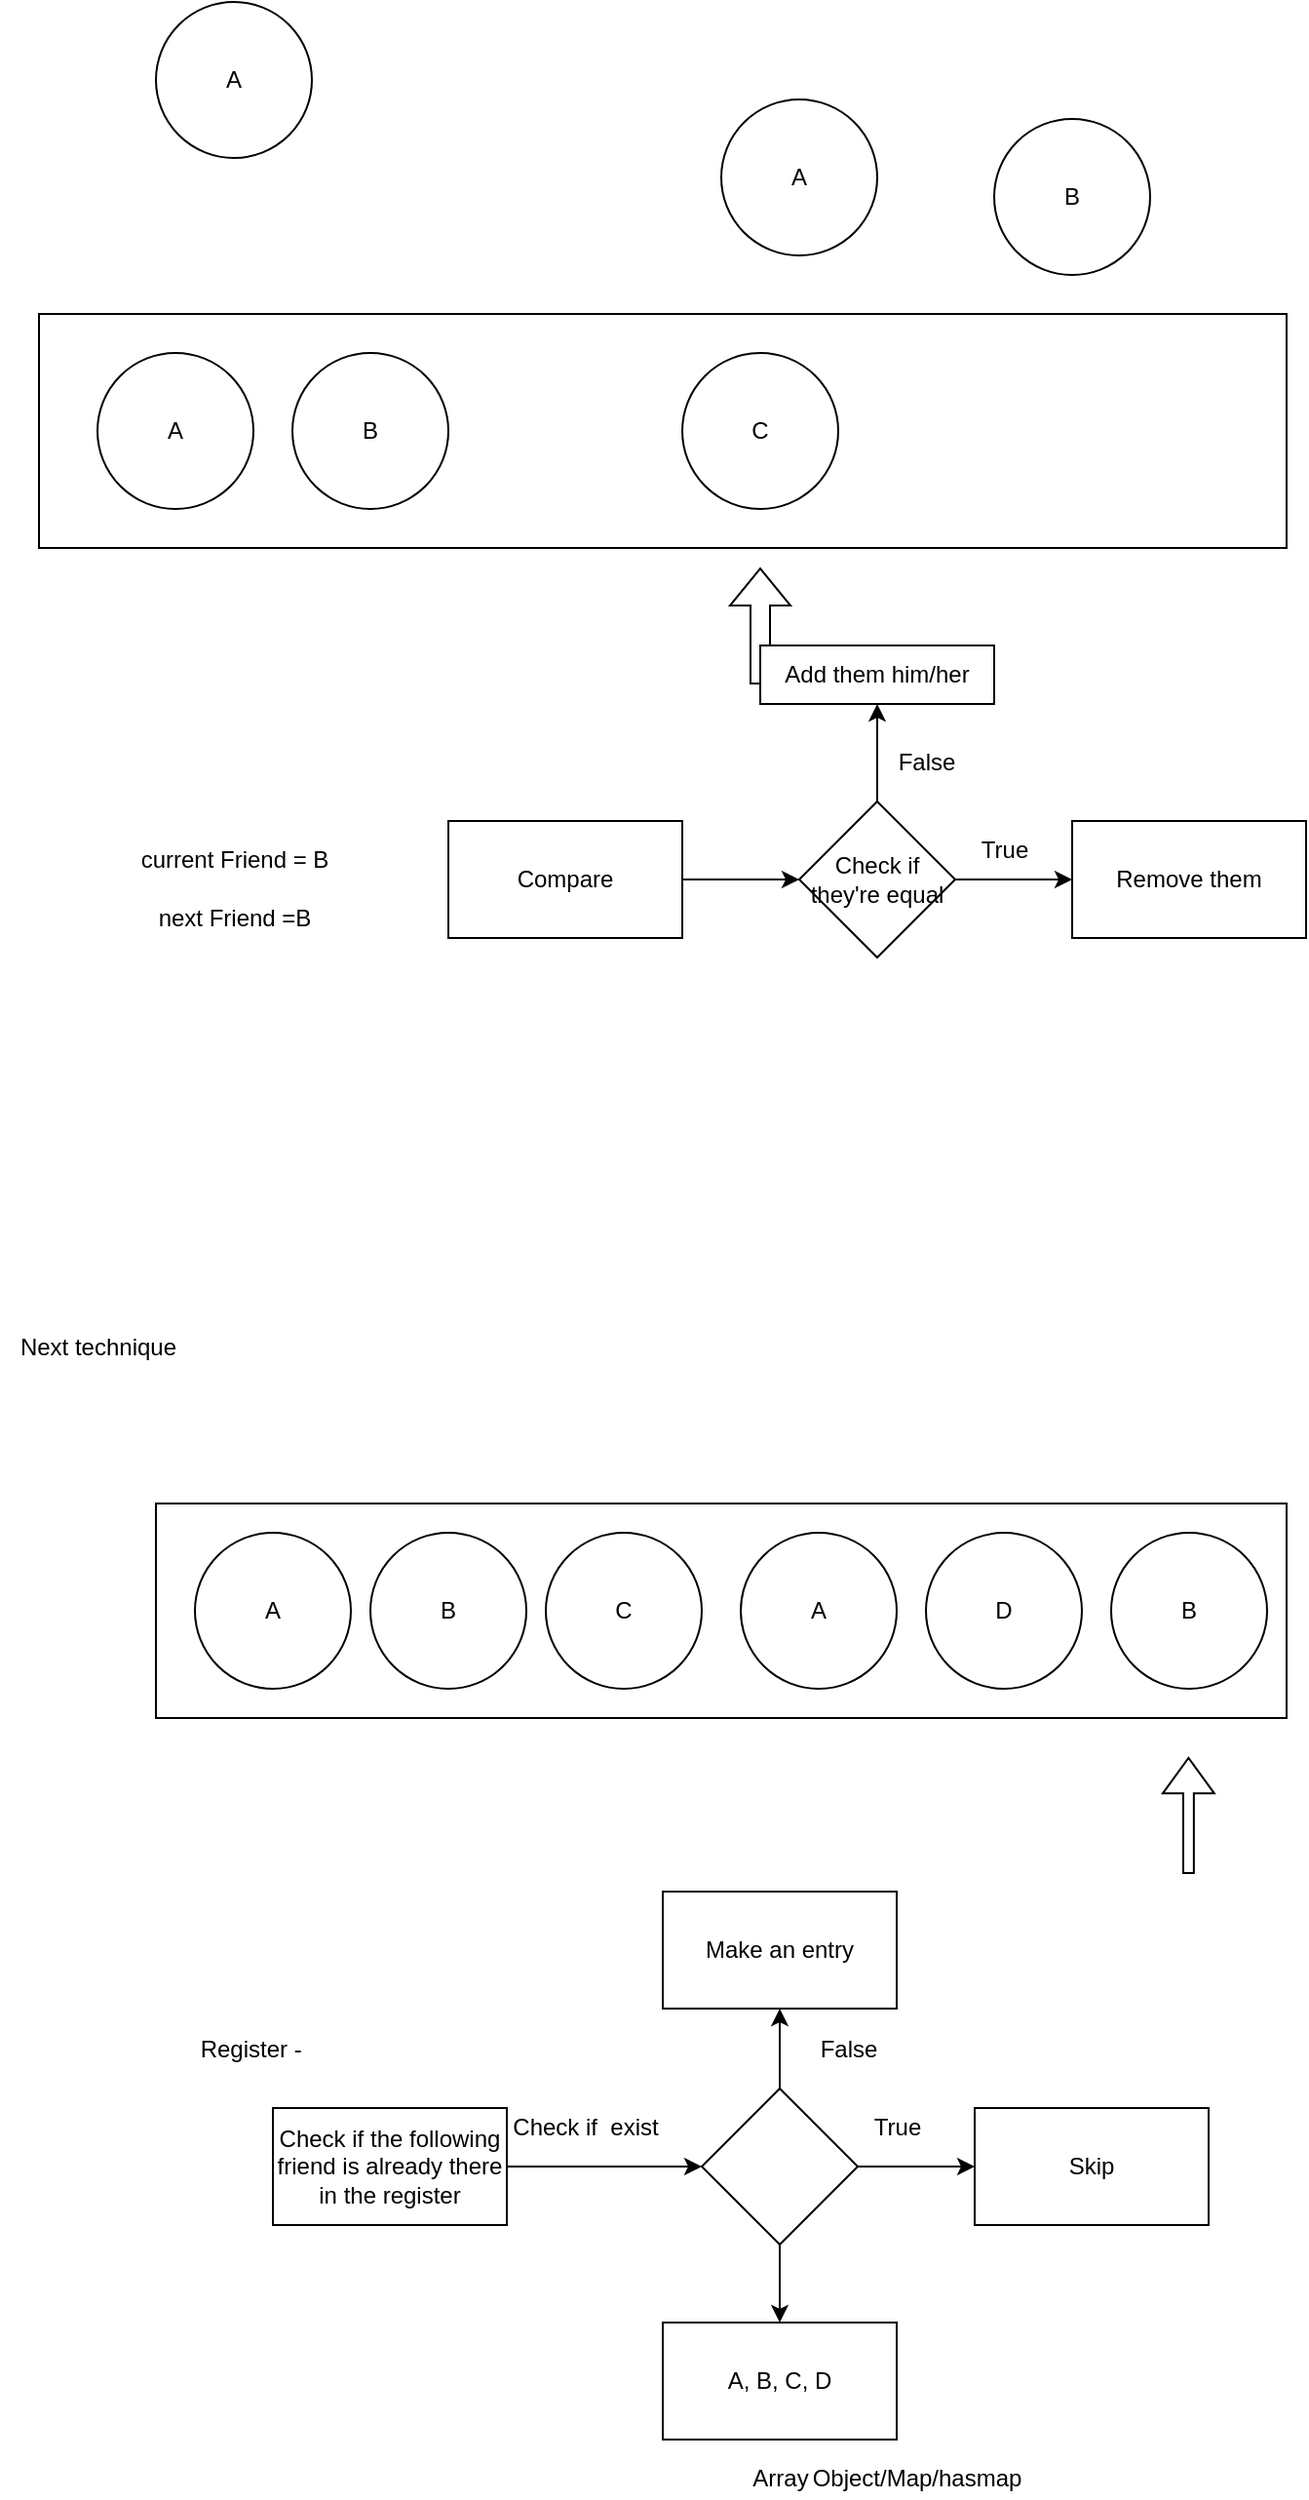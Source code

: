 <mxfile version="17.4.2" type="device"><diagram id="nT_Y-R0655nnn5oYKLdT" name="Page-1"><mxGraphModel dx="5384" dy="3224" grid="1" gridSize="10" guides="1" tooltips="1" connect="1" arrows="1" fold="1" page="1" pageScale="1" pageWidth="827" pageHeight="1169" math="0" shadow="0"><root><mxCell id="0"/><mxCell id="1" parent="0"/><mxCell id="bxxvyeT9Tbpu_v6udkfr-1" value="" style="rounded=0;whiteSpace=wrap;html=1;" vertex="1" parent="1"><mxGeometry x="130" y="300" width="640" height="120" as="geometry"/></mxCell><mxCell id="bxxvyeT9Tbpu_v6udkfr-2" value="A" style="ellipse;whiteSpace=wrap;html=1;aspect=fixed;" vertex="1" parent="1"><mxGeometry x="160" y="320" width="80" height="80" as="geometry"/></mxCell><mxCell id="bxxvyeT9Tbpu_v6udkfr-3" value="B" style="ellipse;whiteSpace=wrap;html=1;aspect=fixed;" vertex="1" parent="1"><mxGeometry x="260" y="320" width="80" height="80" as="geometry"/></mxCell><mxCell id="bxxvyeT9Tbpu_v6udkfr-4" value="A" style="ellipse;whiteSpace=wrap;html=1;aspect=fixed;" vertex="1" parent="1"><mxGeometry x="190" y="140" width="80" height="80" as="geometry"/></mxCell><mxCell id="bxxvyeT9Tbpu_v6udkfr-5" value="C" style="ellipse;whiteSpace=wrap;html=1;aspect=fixed;" vertex="1" parent="1"><mxGeometry x="460" y="320" width="80" height="80" as="geometry"/></mxCell><mxCell id="bxxvyeT9Tbpu_v6udkfr-6" value="A" style="ellipse;whiteSpace=wrap;html=1;aspect=fixed;" vertex="1" parent="1"><mxGeometry x="480" y="190" width="80" height="80" as="geometry"/></mxCell><mxCell id="bxxvyeT9Tbpu_v6udkfr-7" value="B" style="ellipse;whiteSpace=wrap;html=1;aspect=fixed;" vertex="1" parent="1"><mxGeometry x="620" y="200" width="80" height="80" as="geometry"/></mxCell><mxCell id="bxxvyeT9Tbpu_v6udkfr-8" value="" style="shape=flexArrow;endArrow=classic;html=1;rounded=0;" edge="1" parent="1"><mxGeometry width="50" height="50" relative="1" as="geometry"><mxPoint x="500" y="490" as="sourcePoint"/><mxPoint x="500" y="430" as="targetPoint"/></mxGeometry></mxCell><mxCell id="bxxvyeT9Tbpu_v6udkfr-9" value="current Friend = B" style="text;html=1;align=center;verticalAlign=middle;resizable=0;points=[];autosize=1;strokeColor=none;fillColor=none;" vertex="1" parent="1"><mxGeometry x="175" y="570" width="110" height="20" as="geometry"/></mxCell><mxCell id="bxxvyeT9Tbpu_v6udkfr-10" value="next Friend =B" style="text;html=1;align=center;verticalAlign=middle;resizable=0;points=[];autosize=1;strokeColor=none;fillColor=none;" vertex="1" parent="1"><mxGeometry x="185" y="600" width="90" height="20" as="geometry"/></mxCell><mxCell id="bxxvyeT9Tbpu_v6udkfr-13" value="" style="edgeStyle=orthogonalEdgeStyle;rounded=0;orthogonalLoop=1;jettySize=auto;html=1;" edge="1" parent="1" source="bxxvyeT9Tbpu_v6udkfr-11" target="bxxvyeT9Tbpu_v6udkfr-12"><mxGeometry relative="1" as="geometry"/></mxCell><mxCell id="bxxvyeT9Tbpu_v6udkfr-11" value="Compare" style="rounded=0;whiteSpace=wrap;html=1;" vertex="1" parent="1"><mxGeometry x="340" y="560" width="120" height="60" as="geometry"/></mxCell><mxCell id="bxxvyeT9Tbpu_v6udkfr-15" value="" style="edgeStyle=orthogonalEdgeStyle;rounded=0;orthogonalLoop=1;jettySize=auto;html=1;" edge="1" parent="1" source="bxxvyeT9Tbpu_v6udkfr-12" target="bxxvyeT9Tbpu_v6udkfr-14"><mxGeometry relative="1" as="geometry"/></mxCell><mxCell id="bxxvyeT9Tbpu_v6udkfr-17" value="" style="edgeStyle=orthogonalEdgeStyle;rounded=0;orthogonalLoop=1;jettySize=auto;html=1;" edge="1" parent="1" source="bxxvyeT9Tbpu_v6udkfr-12" target="bxxvyeT9Tbpu_v6udkfr-16"><mxGeometry relative="1" as="geometry"/></mxCell><mxCell id="bxxvyeT9Tbpu_v6udkfr-12" value="Check if they're equal" style="rhombus;whiteSpace=wrap;html=1;rounded=0;" vertex="1" parent="1"><mxGeometry x="520" y="550" width="80" height="80" as="geometry"/></mxCell><mxCell id="bxxvyeT9Tbpu_v6udkfr-14" value="Add them him/her" style="whiteSpace=wrap;html=1;rounded=0;" vertex="1" parent="1"><mxGeometry x="500" y="470" width="120" height="30" as="geometry"/></mxCell><mxCell id="bxxvyeT9Tbpu_v6udkfr-16" value="Remove them" style="whiteSpace=wrap;html=1;rounded=0;" vertex="1" parent="1"><mxGeometry x="660" y="560" width="120" height="60" as="geometry"/></mxCell><mxCell id="bxxvyeT9Tbpu_v6udkfr-18" value="False" style="text;html=1;align=center;verticalAlign=middle;resizable=0;points=[];autosize=1;strokeColor=none;fillColor=none;" vertex="1" parent="1"><mxGeometry x="560" y="520" width="50" height="20" as="geometry"/></mxCell><mxCell id="bxxvyeT9Tbpu_v6udkfr-19" value="True" style="text;html=1;align=center;verticalAlign=middle;resizable=0;points=[];autosize=1;strokeColor=none;fillColor=none;" vertex="1" parent="1"><mxGeometry x="605" y="565" width="40" height="20" as="geometry"/></mxCell><mxCell id="bxxvyeT9Tbpu_v6udkfr-21" value="Next technique" style="text;html=1;align=center;verticalAlign=middle;resizable=0;points=[];autosize=1;strokeColor=none;fillColor=none;" vertex="1" parent="1"><mxGeometry x="110" y="820" width="100" height="20" as="geometry"/></mxCell><mxCell id="bxxvyeT9Tbpu_v6udkfr-22" value="" style="rounded=0;whiteSpace=wrap;html=1;" vertex="1" parent="1"><mxGeometry x="190" y="910" width="580" height="110" as="geometry"/></mxCell><mxCell id="bxxvyeT9Tbpu_v6udkfr-23" value="A" style="ellipse;whiteSpace=wrap;html=1;aspect=fixed;" vertex="1" parent="1"><mxGeometry x="210" y="925" width="80" height="80" as="geometry"/></mxCell><mxCell id="bxxvyeT9Tbpu_v6udkfr-24" value="B" style="ellipse;whiteSpace=wrap;html=1;aspect=fixed;" vertex="1" parent="1"><mxGeometry x="300" y="925" width="80" height="80" as="geometry"/></mxCell><mxCell id="bxxvyeT9Tbpu_v6udkfr-25" value="C" style="ellipse;whiteSpace=wrap;html=1;aspect=fixed;" vertex="1" parent="1"><mxGeometry x="390" y="925" width="80" height="80" as="geometry"/></mxCell><mxCell id="bxxvyeT9Tbpu_v6udkfr-26" value="A" style="ellipse;whiteSpace=wrap;html=1;aspect=fixed;" vertex="1" parent="1"><mxGeometry x="490" y="925" width="80" height="80" as="geometry"/></mxCell><mxCell id="bxxvyeT9Tbpu_v6udkfr-27" value="D" style="ellipse;whiteSpace=wrap;html=1;aspect=fixed;" vertex="1" parent="1"><mxGeometry x="585" y="925" width="80" height="80" as="geometry"/></mxCell><mxCell id="bxxvyeT9Tbpu_v6udkfr-28" value="B" style="ellipse;whiteSpace=wrap;html=1;aspect=fixed;" vertex="1" parent="1"><mxGeometry x="680" y="925" width="80" height="80" as="geometry"/></mxCell><mxCell id="bxxvyeT9Tbpu_v6udkfr-29" value="" style="shape=flexArrow;endArrow=classic;html=1;rounded=0;width=5.455;endSize=5.715;" edge="1" parent="1"><mxGeometry width="50" height="50" relative="1" as="geometry"><mxPoint x="719.7" y="1100" as="sourcePoint"/><mxPoint x="719.7" y="1040" as="targetPoint"/></mxGeometry></mxCell><mxCell id="bxxvyeT9Tbpu_v6udkfr-30" value="Register -&amp;nbsp;" style="text;html=1;align=center;verticalAlign=middle;resizable=0;points=[];autosize=1;strokeColor=none;fillColor=none;" vertex="1" parent="1"><mxGeometry x="205" y="1180" width="70" height="20" as="geometry"/></mxCell><mxCell id="bxxvyeT9Tbpu_v6udkfr-34" value="" style="edgeStyle=orthogonalEdgeStyle;rounded=0;orthogonalLoop=1;jettySize=auto;html=1;" edge="1" parent="1" source="bxxvyeT9Tbpu_v6udkfr-32" target="bxxvyeT9Tbpu_v6udkfr-33"><mxGeometry relative="1" as="geometry"/></mxCell><mxCell id="bxxvyeT9Tbpu_v6udkfr-32" value="Check if the following friend is already there in the register" style="whiteSpace=wrap;html=1;" vertex="1" parent="1"><mxGeometry x="250" y="1220" width="120" height="60" as="geometry"/></mxCell><mxCell id="bxxvyeT9Tbpu_v6udkfr-38" value="" style="edgeStyle=orthogonalEdgeStyle;rounded=0;orthogonalLoop=1;jettySize=auto;html=1;" edge="1" parent="1" source="bxxvyeT9Tbpu_v6udkfr-33" target="bxxvyeT9Tbpu_v6udkfr-37"><mxGeometry relative="1" as="geometry"/></mxCell><mxCell id="bxxvyeT9Tbpu_v6udkfr-41" value="" style="edgeStyle=orthogonalEdgeStyle;rounded=0;orthogonalLoop=1;jettySize=auto;html=1;" edge="1" parent="1" source="bxxvyeT9Tbpu_v6udkfr-33" target="bxxvyeT9Tbpu_v6udkfr-40"><mxGeometry relative="1" as="geometry"/></mxCell><mxCell id="bxxvyeT9Tbpu_v6udkfr-46" style="edgeStyle=orthogonalEdgeStyle;rounded=0;orthogonalLoop=1;jettySize=auto;html=1;entryX=0.5;entryY=0;entryDx=0;entryDy=0;" edge="1" parent="1" source="bxxvyeT9Tbpu_v6udkfr-33" target="bxxvyeT9Tbpu_v6udkfr-45"><mxGeometry relative="1" as="geometry"/></mxCell><mxCell id="bxxvyeT9Tbpu_v6udkfr-33" value="" style="rhombus;whiteSpace=wrap;html=1;" vertex="1" parent="1"><mxGeometry x="470" y="1210" width="80" height="80" as="geometry"/></mxCell><mxCell id="bxxvyeT9Tbpu_v6udkfr-36" value="Check if&amp;nbsp; exist" style="text;html=1;align=center;verticalAlign=middle;resizable=0;points=[];autosize=1;strokeColor=none;fillColor=none;" vertex="1" parent="1"><mxGeometry x="365" y="1220" width="90" height="20" as="geometry"/></mxCell><mxCell id="bxxvyeT9Tbpu_v6udkfr-37" value="Make an entry" style="whiteSpace=wrap;html=1;" vertex="1" parent="1"><mxGeometry x="450" y="1109" width="120" height="60" as="geometry"/></mxCell><mxCell id="bxxvyeT9Tbpu_v6udkfr-39" value="False" style="text;html=1;align=center;verticalAlign=middle;resizable=0;points=[];autosize=1;strokeColor=none;fillColor=none;" vertex="1" parent="1"><mxGeometry x="520" y="1180" width="50" height="20" as="geometry"/></mxCell><mxCell id="bxxvyeT9Tbpu_v6udkfr-40" value="Skip" style="whiteSpace=wrap;html=1;" vertex="1" parent="1"><mxGeometry x="610" y="1220" width="120" height="60" as="geometry"/></mxCell><mxCell id="bxxvyeT9Tbpu_v6udkfr-43" value="True" style="text;html=1;align=center;verticalAlign=middle;resizable=0;points=[];autosize=1;strokeColor=none;fillColor=none;" vertex="1" parent="1"><mxGeometry x="550" y="1220" width="40" height="20" as="geometry"/></mxCell><mxCell id="bxxvyeT9Tbpu_v6udkfr-45" value="A, B, C, D" style="whiteSpace=wrap;html=1;" vertex="1" parent="1"><mxGeometry x="450" y="1330" width="120" height="60" as="geometry"/></mxCell><mxCell id="bxxvyeT9Tbpu_v6udkfr-47" value="Array" style="text;html=1;align=center;verticalAlign=middle;resizable=0;points=[];autosize=1;strokeColor=none;fillColor=none;" vertex="1" parent="1"><mxGeometry x="490" y="1400" width="40" height="20" as="geometry"/></mxCell><mxCell id="bxxvyeT9Tbpu_v6udkfr-49" value="Object/Map/hasmap" style="text;html=1;align=center;verticalAlign=middle;resizable=0;points=[];autosize=1;strokeColor=none;fillColor=none;" vertex="1" parent="1"><mxGeometry x="520" y="1400" width="120" height="20" as="geometry"/></mxCell></root></mxGraphModel></diagram></mxfile>
